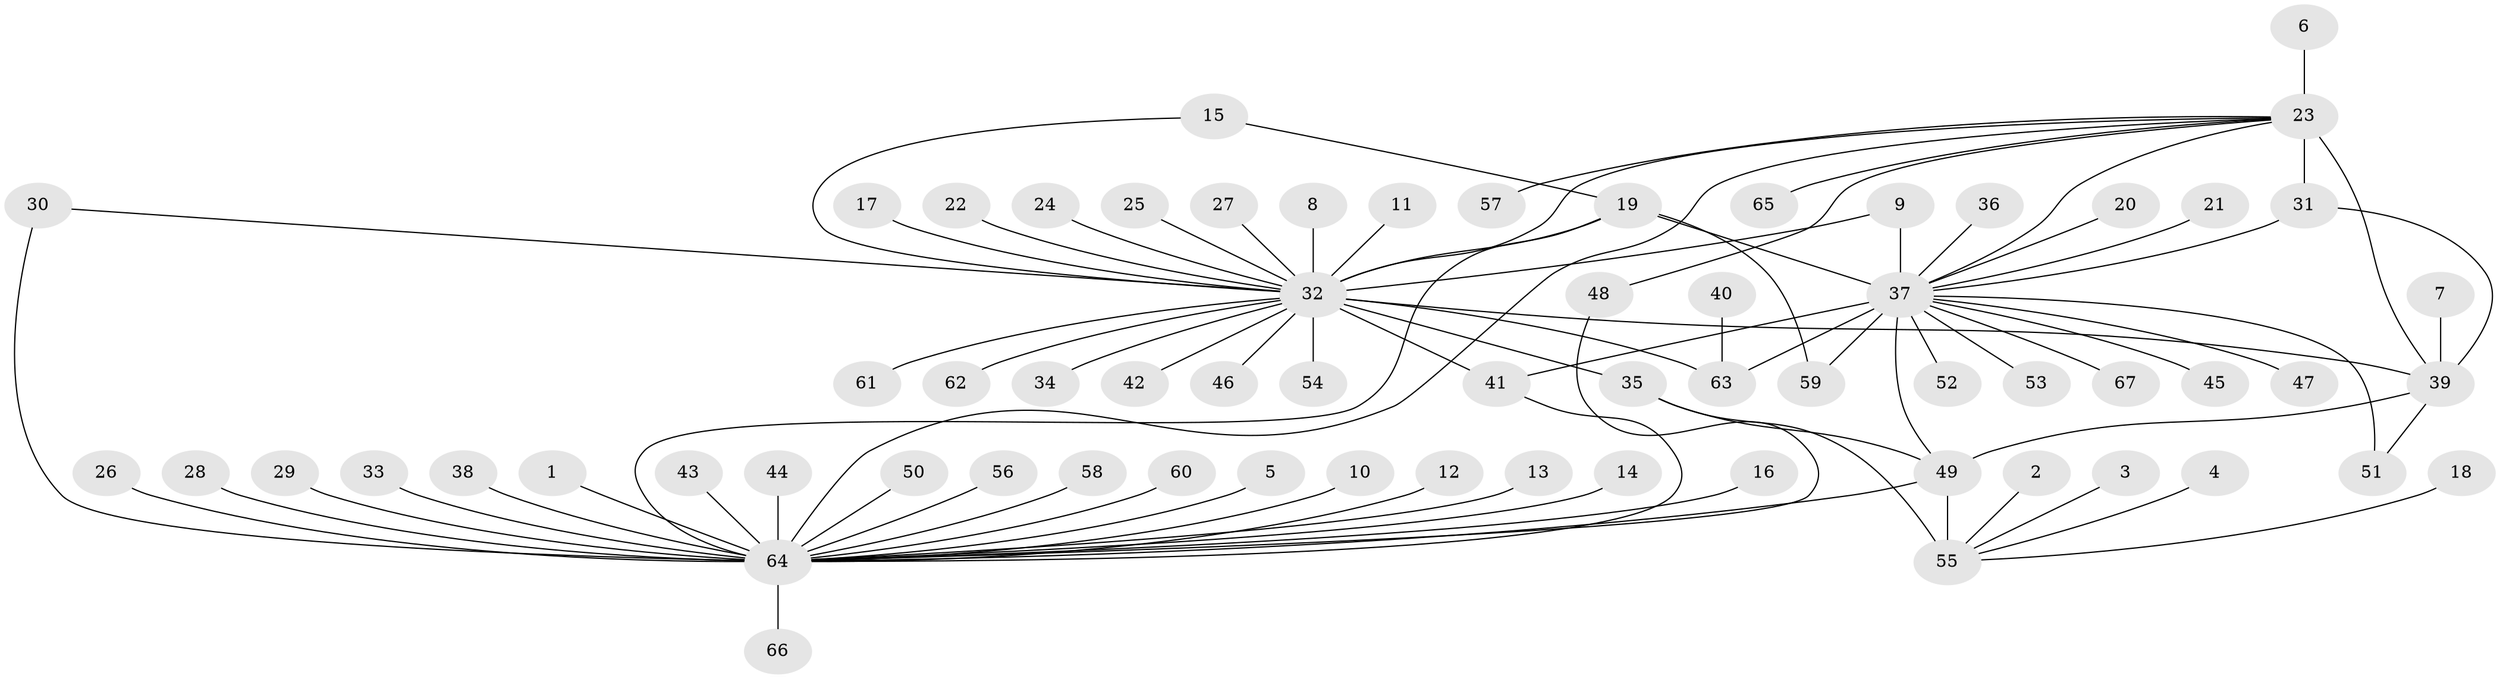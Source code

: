 // original degree distribution, {8: 0.06201550387596899, 10: 0.023255813953488372, 12: 0.023255813953488372, 7: 0.015503875968992248, 14: 0.015503875968992248, 6: 0.06201550387596899, 11: 0.007751937984496124, 13: 0.007751937984496124, 15: 0.007751937984496124, 9: 0.007751937984496124, 1: 0.627906976744186, 2: 0.10077519379844961, 3: 0.03875968992248062}
// Generated by graph-tools (version 1.1) at 2025/50/03/09/25 03:50:39]
// undirected, 67 vertices, 84 edges
graph export_dot {
graph [start="1"]
  node [color=gray90,style=filled];
  1;
  2;
  3;
  4;
  5;
  6;
  7;
  8;
  9;
  10;
  11;
  12;
  13;
  14;
  15;
  16;
  17;
  18;
  19;
  20;
  21;
  22;
  23;
  24;
  25;
  26;
  27;
  28;
  29;
  30;
  31;
  32;
  33;
  34;
  35;
  36;
  37;
  38;
  39;
  40;
  41;
  42;
  43;
  44;
  45;
  46;
  47;
  48;
  49;
  50;
  51;
  52;
  53;
  54;
  55;
  56;
  57;
  58;
  59;
  60;
  61;
  62;
  63;
  64;
  65;
  66;
  67;
  1 -- 64 [weight=1.0];
  2 -- 55 [weight=1.0];
  3 -- 55 [weight=1.0];
  4 -- 55 [weight=1.0];
  5 -- 64 [weight=1.0];
  6 -- 23 [weight=1.0];
  7 -- 39 [weight=1.0];
  8 -- 32 [weight=1.0];
  9 -- 32 [weight=1.0];
  9 -- 37 [weight=1.0];
  10 -- 64 [weight=1.0];
  11 -- 32 [weight=1.0];
  12 -- 64 [weight=1.0];
  13 -- 64 [weight=1.0];
  14 -- 64 [weight=1.0];
  15 -- 19 [weight=1.0];
  15 -- 32 [weight=1.0];
  16 -- 64 [weight=1.0];
  17 -- 32 [weight=1.0];
  18 -- 55 [weight=1.0];
  19 -- 32 [weight=2.0];
  19 -- 37 [weight=6.0];
  19 -- 59 [weight=3.0];
  19 -- 64 [weight=2.0];
  20 -- 37 [weight=1.0];
  21 -- 37 [weight=1.0];
  22 -- 32 [weight=1.0];
  23 -- 31 [weight=2.0];
  23 -- 32 [weight=1.0];
  23 -- 37 [weight=1.0];
  23 -- 39 [weight=6.0];
  23 -- 48 [weight=1.0];
  23 -- 57 [weight=1.0];
  23 -- 64 [weight=1.0];
  23 -- 65 [weight=1.0];
  24 -- 32 [weight=1.0];
  25 -- 32 [weight=1.0];
  26 -- 64 [weight=1.0];
  27 -- 32 [weight=1.0];
  28 -- 64 [weight=1.0];
  29 -- 64 [weight=1.0];
  30 -- 32 [weight=1.0];
  30 -- 64 [weight=5.0];
  31 -- 37 [weight=1.0];
  31 -- 39 [weight=3.0];
  32 -- 34 [weight=1.0];
  32 -- 35 [weight=1.0];
  32 -- 39 [weight=1.0];
  32 -- 41 [weight=1.0];
  32 -- 42 [weight=1.0];
  32 -- 46 [weight=1.0];
  32 -- 54 [weight=1.0];
  32 -- 61 [weight=1.0];
  32 -- 62 [weight=1.0];
  32 -- 63 [weight=8.0];
  33 -- 64 [weight=1.0];
  35 -- 49 [weight=6.0];
  35 -- 55 [weight=3.0];
  36 -- 37 [weight=1.0];
  37 -- 41 [weight=1.0];
  37 -- 45 [weight=1.0];
  37 -- 47 [weight=1.0];
  37 -- 49 [weight=1.0];
  37 -- 51 [weight=1.0];
  37 -- 52 [weight=1.0];
  37 -- 53 [weight=1.0];
  37 -- 59 [weight=2.0];
  37 -- 63 [weight=1.0];
  37 -- 67 [weight=1.0];
  38 -- 64 [weight=1.0];
  39 -- 49 [weight=1.0];
  39 -- 51 [weight=1.0];
  40 -- 63 [weight=1.0];
  41 -- 64 [weight=1.0];
  43 -- 64 [weight=1.0];
  44 -- 64 [weight=1.0];
  48 -- 64 [weight=1.0];
  49 -- 55 [weight=2.0];
  49 -- 64 [weight=1.0];
  50 -- 64 [weight=1.0];
  56 -- 64 [weight=1.0];
  58 -- 64 [weight=1.0];
  60 -- 64 [weight=1.0];
  64 -- 66 [weight=1.0];
}
